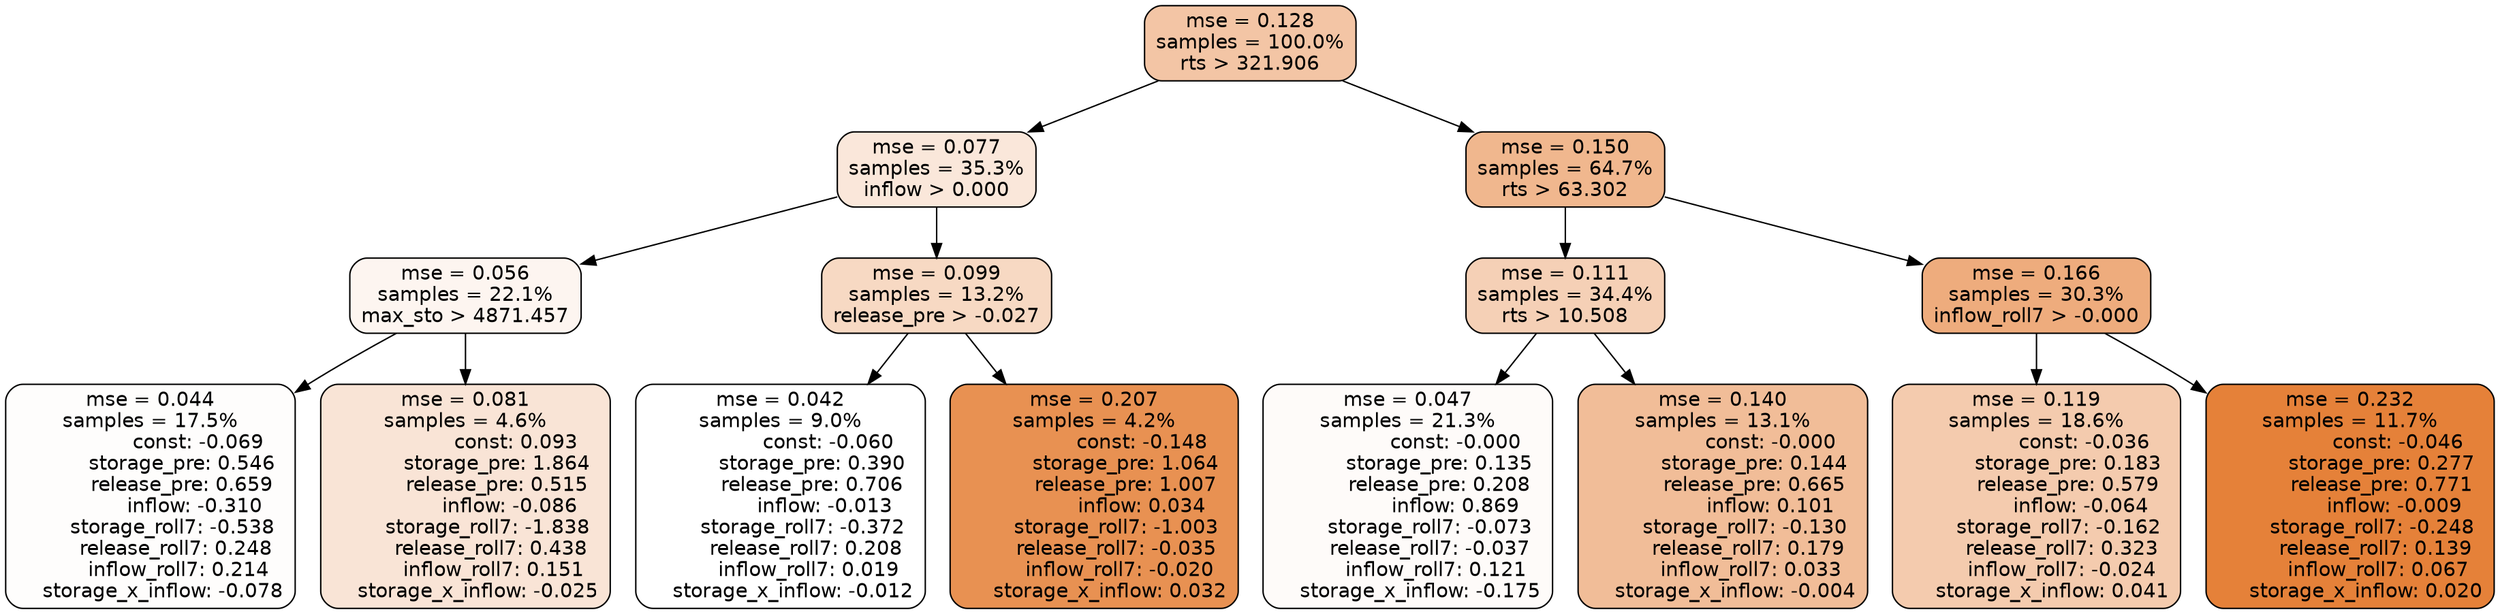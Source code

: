 digraph tree {
node [shape=rectangle, style="filled, rounded", color="black", fontname=helvetica] ;
edge [fontname=helvetica] ;
	"0" [label="mse = 0.128
samples = 100.0%
rts > 321.906", fillcolor="#f3c5a5"]
	"8" [label="mse = 0.077
samples = 35.3%
inflow > 0.000", fillcolor="#fae7da"]
	"1" [label="mse = 0.150
samples = 64.7%
rts > 63.302", fillcolor="#f0b78e"]
	"9" [label="mse = 0.056
samples = 22.1%
max_sto > 4871.457", fillcolor="#fdf5f0"]
	"12" [label="mse = 0.099
samples = 13.2%
release_pre > -0.027", fillcolor="#f7d9c3"]
	"2" [label="mse = 0.111
samples = 34.4%
rts > 10.508", fillcolor="#f5d0b6"]
	"5" [label="mse = 0.166
samples = 30.3%
inflow_roll7 > -0.000", fillcolor="#eeac7d"]
	"10" [label="mse = 0.044
samples = 17.5%
               const: -0.069
          storage_pre: 0.546
          release_pre: 0.659
              inflow: -0.310
       storage_roll7: -0.538
        release_roll7: 0.248
         inflow_roll7: 0.214
    storage_x_inflow: -0.078", fillcolor="#fefdfc"]
	"11" [label="mse = 0.081
samples = 4.6%
                const: 0.093
          storage_pre: 1.864
          release_pre: 0.515
              inflow: -0.086
       storage_roll7: -1.838
        release_roll7: 0.438
         inflow_roll7: 0.151
    storage_x_inflow: -0.025", fillcolor="#f9e4d6"]
	"13" [label="mse = 0.042
samples = 9.0%
               const: -0.060
          storage_pre: 0.390
          release_pre: 0.706
              inflow: -0.013
       storage_roll7: -0.372
        release_roll7: 0.208
         inflow_roll7: 0.019
    storage_x_inflow: -0.012", fillcolor="#ffffff"]
	"14" [label="mse = 0.207
samples = 4.2%
               const: -0.148
          storage_pre: 1.064
          release_pre: 1.007
               inflow: 0.034
       storage_roll7: -1.003
       release_roll7: -0.035
        inflow_roll7: -0.020
     storage_x_inflow: 0.032", fillcolor="#e89152"]
	"3" [label="mse = 0.047
samples = 21.3%
               const: -0.000
          storage_pre: 0.135
          release_pre: 0.208
               inflow: 0.869
       storage_roll7: -0.073
       release_roll7: -0.037
         inflow_roll7: 0.121
    storage_x_inflow: -0.175", fillcolor="#fefbf9"]
	"4" [label="mse = 0.140
samples = 13.1%
               const: -0.000
          storage_pre: 0.144
          release_pre: 0.665
               inflow: 0.101
       storage_roll7: -0.130
        release_roll7: 0.179
         inflow_roll7: 0.033
    storage_x_inflow: -0.004", fillcolor="#f1bd98"]
	"6" [label="mse = 0.119
samples = 18.6%
               const: -0.036
          storage_pre: 0.183
          release_pre: 0.579
              inflow: -0.064
       storage_roll7: -0.162
        release_roll7: 0.323
        inflow_roll7: -0.024
     storage_x_inflow: 0.041", fillcolor="#f4cbae"]
	"7" [label="mse = 0.232
samples = 11.7%
               const: -0.046
          storage_pre: 0.277
          release_pre: 0.771
              inflow: -0.009
       storage_roll7: -0.248
        release_roll7: 0.139
         inflow_roll7: 0.067
     storage_x_inflow: 0.020", fillcolor="#e58139"]

	"0" -> "1"
	"0" -> "8"
	"8" -> "9"
	"8" -> "12"
	"1" -> "2"
	"1" -> "5"
	"9" -> "10"
	"9" -> "11"
	"12" -> "13"
	"12" -> "14"
	"2" -> "3"
	"2" -> "4"
	"5" -> "6"
	"5" -> "7"
}